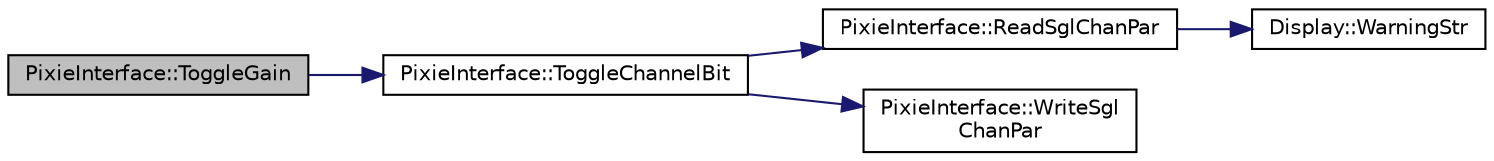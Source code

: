 digraph "PixieInterface::ToggleGain"
{
  edge [fontname="Helvetica",fontsize="10",labelfontname="Helvetica",labelfontsize="10"];
  node [fontname="Helvetica",fontsize="10",shape=record];
  rankdir="LR";
  Node1 [label="PixieInterface::ToggleGain",height=0.2,width=0.4,color="black", fillcolor="grey75", style="filled", fontcolor="black"];
  Node1 -> Node2 [color="midnightblue",fontsize="10",style="solid",fontname="Helvetica"];
  Node2 [label="PixieInterface::ToggleChannelBit",height=0.2,width=0.4,color="black", fillcolor="white", style="filled",URL="$d9/dc6/class_pixie_interface.html#a448ef741698cfdc9e48dc47bd4639070"];
  Node2 -> Node3 [color="midnightblue",fontsize="10",style="solid",fontname="Helvetica"];
  Node3 [label="PixieInterface::ReadSglChanPar",height=0.2,width=0.4,color="black", fillcolor="white", style="filled",URL="$d9/dc6/class_pixie_interface.html#ab9aa18adad4d33916a225e1ad2d7d177"];
  Node3 -> Node4 [color="midnightblue",fontsize="10",style="solid",fontname="Helvetica"];
  Node4 [label="Display::WarningStr",height=0.2,width=0.4,color="black", fillcolor="white", style="filled",URL="$da/d6a/namespace_display.html#a0ca7c8835e858cf0b1e0cce72a41ab9c"];
  Node2 -> Node5 [color="midnightblue",fontsize="10",style="solid",fontname="Helvetica"];
  Node5 [label="PixieInterface::WriteSgl\lChanPar",height=0.2,width=0.4,color="black", fillcolor="white", style="filled",URL="$d9/dc6/class_pixie_interface.html#a31af18177f95b6c8e23ad32e7e3bdae7"];
}
